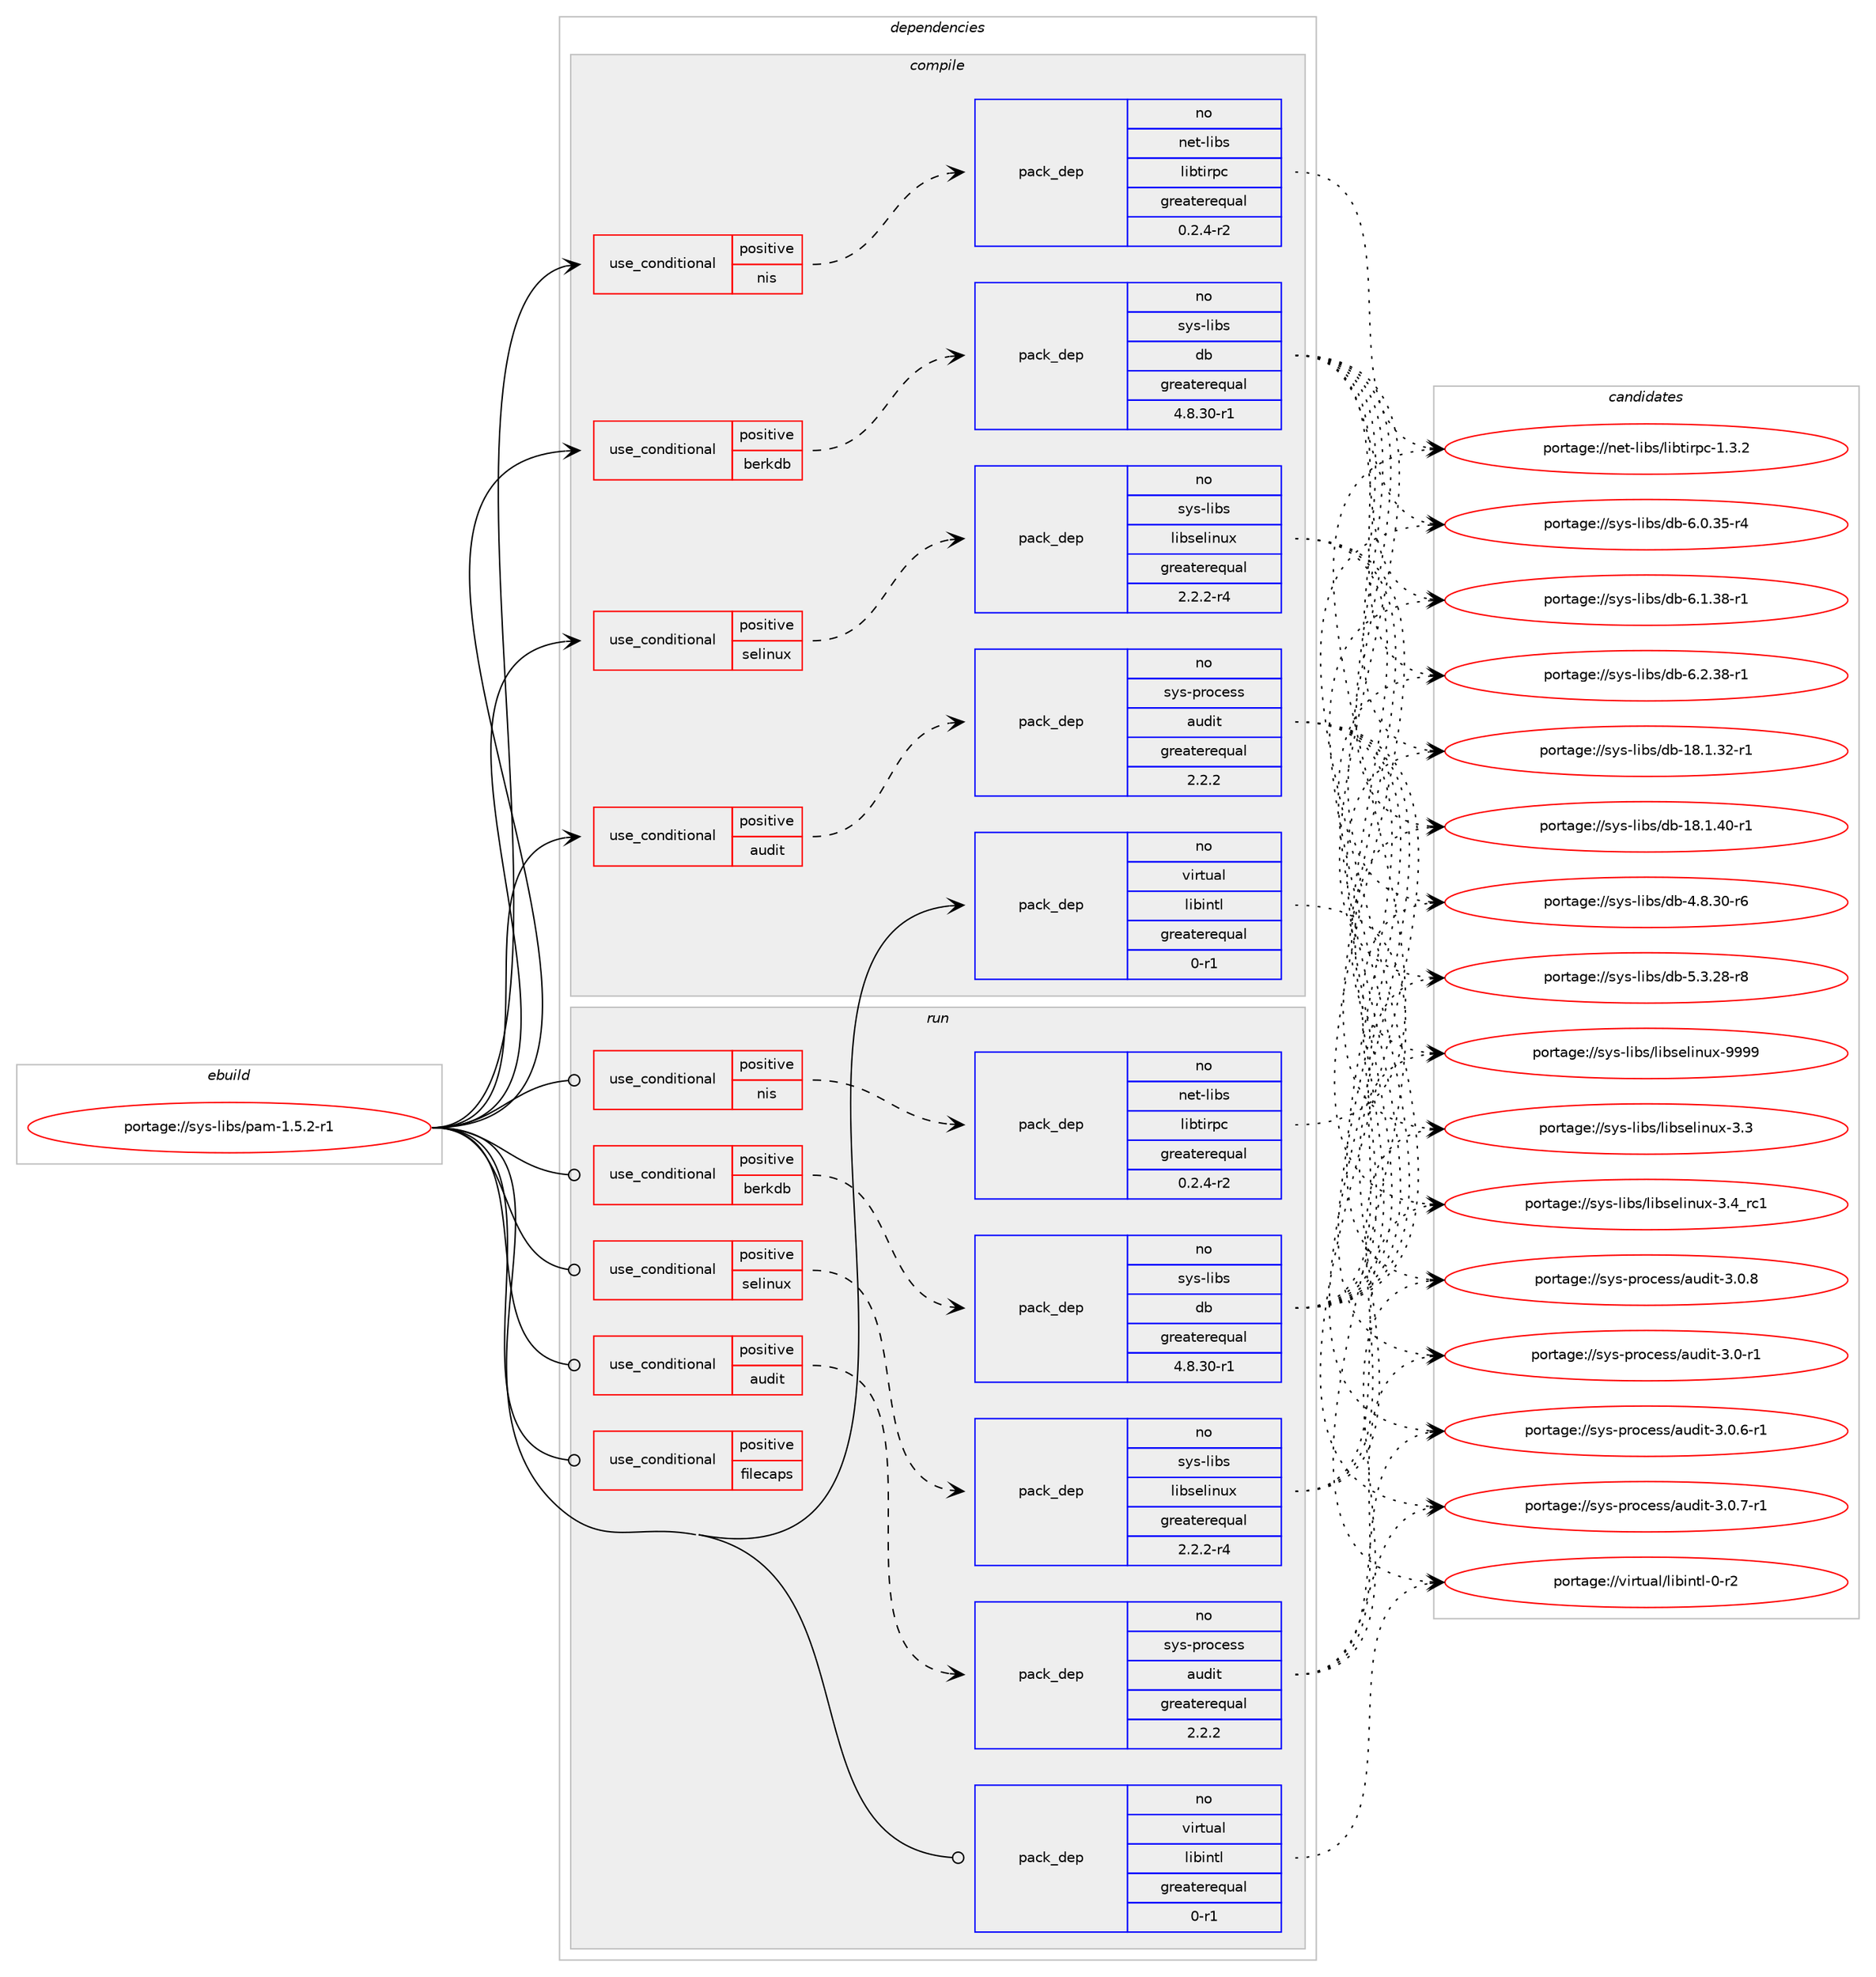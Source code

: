 digraph prolog {

# *************
# Graph options
# *************

newrank=true;
concentrate=true;
compound=true;
graph [rankdir=LR,fontname=Helvetica,fontsize=10,ranksep=1.5];#, ranksep=2.5, nodesep=0.2];
edge  [arrowhead=vee];
node  [fontname=Helvetica,fontsize=10];

# **********
# The ebuild
# **********

subgraph cluster_leftcol {
color=gray;
rank=same;
label=<<i>ebuild</i>>;
id [label="portage://sys-libs/pam-1.5.2-r1", color=red, width=4, href="../sys-libs/pam-1.5.2-r1.svg"];
}

# ****************
# The dependencies
# ****************

subgraph cluster_midcol {
color=gray;
label=<<i>dependencies</i>>;
subgraph cluster_compile {
fillcolor="#eeeeee";
style=filled;
label=<<i>compile</i>>;
subgraph cond600 {
dependency1888 [label=<<TABLE BORDER="0" CELLBORDER="1" CELLSPACING="0" CELLPADDING="4"><TR><TD ROWSPAN="3" CELLPADDING="10">use_conditional</TD></TR><TR><TD>positive</TD></TR><TR><TD>audit</TD></TR></TABLE>>, shape=none, color=red];
subgraph pack1283 {
dependency1889 [label=<<TABLE BORDER="0" CELLBORDER="1" CELLSPACING="0" CELLPADDING="4" WIDTH="220"><TR><TD ROWSPAN="6" CELLPADDING="30">pack_dep</TD></TR><TR><TD WIDTH="110">no</TD></TR><TR><TD>sys-process</TD></TR><TR><TD>audit</TD></TR><TR><TD>greaterequal</TD></TR><TR><TD>2.2.2</TD></TR></TABLE>>, shape=none, color=blue];
}
dependency1888:e -> dependency1889:w [weight=20,style="dashed",arrowhead="vee"];
}
id:e -> dependency1888:w [weight=20,style="solid",arrowhead="vee"];
subgraph cond601 {
dependency1890 [label=<<TABLE BORDER="0" CELLBORDER="1" CELLSPACING="0" CELLPADDING="4"><TR><TD ROWSPAN="3" CELLPADDING="10">use_conditional</TD></TR><TR><TD>positive</TD></TR><TR><TD>berkdb</TD></TR></TABLE>>, shape=none, color=red];
subgraph pack1284 {
dependency1891 [label=<<TABLE BORDER="0" CELLBORDER="1" CELLSPACING="0" CELLPADDING="4" WIDTH="220"><TR><TD ROWSPAN="6" CELLPADDING="30">pack_dep</TD></TR><TR><TD WIDTH="110">no</TD></TR><TR><TD>sys-libs</TD></TR><TR><TD>db</TD></TR><TR><TD>greaterequal</TD></TR><TR><TD>4.8.30-r1</TD></TR></TABLE>>, shape=none, color=blue];
}
dependency1890:e -> dependency1891:w [weight=20,style="dashed",arrowhead="vee"];
}
id:e -> dependency1890:w [weight=20,style="solid",arrowhead="vee"];
subgraph cond602 {
dependency1892 [label=<<TABLE BORDER="0" CELLBORDER="1" CELLSPACING="0" CELLPADDING="4"><TR><TD ROWSPAN="3" CELLPADDING="10">use_conditional</TD></TR><TR><TD>positive</TD></TR><TR><TD>nis</TD></TR></TABLE>>, shape=none, color=red];
# *** BEGIN UNKNOWN DEPENDENCY TYPE (TODO) ***
# dependency1892 -> package_dependency(portage://sys-libs/pam-1.5.2-r1,install,no,net-libs,libnsl,none,[,,],any_same_slot,[use(optenable(abi_x86_32),negative),use(optenable(abi_x86_64),negative),use(optenable(abi_x86_x32),negative),use(optenable(abi_mips_n32),negative),use(optenable(abi_mips_n64),negative),use(optenable(abi_mips_o32),negative),use(optenable(abi_s390_32),negative),use(optenable(abi_s390_64),negative)])
# *** END UNKNOWN DEPENDENCY TYPE (TODO) ***

subgraph pack1285 {
dependency1893 [label=<<TABLE BORDER="0" CELLBORDER="1" CELLSPACING="0" CELLPADDING="4" WIDTH="220"><TR><TD ROWSPAN="6" CELLPADDING="30">pack_dep</TD></TR><TR><TD WIDTH="110">no</TD></TR><TR><TD>net-libs</TD></TR><TR><TD>libtirpc</TD></TR><TR><TD>greaterequal</TD></TR><TR><TD>0.2.4-r2</TD></TR></TABLE>>, shape=none, color=blue];
}
dependency1892:e -> dependency1893:w [weight=20,style="dashed",arrowhead="vee"];
}
id:e -> dependency1892:w [weight=20,style="solid",arrowhead="vee"];
subgraph cond603 {
dependency1894 [label=<<TABLE BORDER="0" CELLBORDER="1" CELLSPACING="0" CELLPADDING="4"><TR><TD ROWSPAN="3" CELLPADDING="10">use_conditional</TD></TR><TR><TD>positive</TD></TR><TR><TD>selinux</TD></TR></TABLE>>, shape=none, color=red];
subgraph pack1286 {
dependency1895 [label=<<TABLE BORDER="0" CELLBORDER="1" CELLSPACING="0" CELLPADDING="4" WIDTH="220"><TR><TD ROWSPAN="6" CELLPADDING="30">pack_dep</TD></TR><TR><TD WIDTH="110">no</TD></TR><TR><TD>sys-libs</TD></TR><TR><TD>libselinux</TD></TR><TR><TD>greaterequal</TD></TR><TR><TD>2.2.2-r4</TD></TR></TABLE>>, shape=none, color=blue];
}
dependency1894:e -> dependency1895:w [weight=20,style="dashed",arrowhead="vee"];
}
id:e -> dependency1894:w [weight=20,style="solid",arrowhead="vee"];
# *** BEGIN UNKNOWN DEPENDENCY TYPE (TODO) ***
# id -> package_dependency(portage://sys-libs/pam-1.5.2-r1,install,no,virtual,libcrypt,none,[,,],any_same_slot,[use(optenable(abi_x86_32),negative),use(optenable(abi_x86_64),negative),use(optenable(abi_x86_x32),negative),use(optenable(abi_mips_n32),negative),use(optenable(abi_mips_n64),negative),use(optenable(abi_mips_o32),negative),use(optenable(abi_s390_32),negative),use(optenable(abi_s390_64),negative)])
# *** END UNKNOWN DEPENDENCY TYPE (TODO) ***

subgraph pack1287 {
dependency1896 [label=<<TABLE BORDER="0" CELLBORDER="1" CELLSPACING="0" CELLPADDING="4" WIDTH="220"><TR><TD ROWSPAN="6" CELLPADDING="30">pack_dep</TD></TR><TR><TD WIDTH="110">no</TD></TR><TR><TD>virtual</TD></TR><TR><TD>libintl</TD></TR><TR><TD>greaterequal</TD></TR><TR><TD>0-r1</TD></TR></TABLE>>, shape=none, color=blue];
}
id:e -> dependency1896:w [weight=20,style="solid",arrowhead="vee"];
}
subgraph cluster_compileandrun {
fillcolor="#eeeeee";
style=filled;
label=<<i>compile and run</i>>;
}
subgraph cluster_run {
fillcolor="#eeeeee";
style=filled;
label=<<i>run</i>>;
subgraph cond604 {
dependency1897 [label=<<TABLE BORDER="0" CELLBORDER="1" CELLSPACING="0" CELLPADDING="4"><TR><TD ROWSPAN="3" CELLPADDING="10">use_conditional</TD></TR><TR><TD>positive</TD></TR><TR><TD>audit</TD></TR></TABLE>>, shape=none, color=red];
subgraph pack1288 {
dependency1898 [label=<<TABLE BORDER="0" CELLBORDER="1" CELLSPACING="0" CELLPADDING="4" WIDTH="220"><TR><TD ROWSPAN="6" CELLPADDING="30">pack_dep</TD></TR><TR><TD WIDTH="110">no</TD></TR><TR><TD>sys-process</TD></TR><TR><TD>audit</TD></TR><TR><TD>greaterequal</TD></TR><TR><TD>2.2.2</TD></TR></TABLE>>, shape=none, color=blue];
}
dependency1897:e -> dependency1898:w [weight=20,style="dashed",arrowhead="vee"];
}
id:e -> dependency1897:w [weight=20,style="solid",arrowhead="odot"];
subgraph cond605 {
dependency1899 [label=<<TABLE BORDER="0" CELLBORDER="1" CELLSPACING="0" CELLPADDING="4"><TR><TD ROWSPAN="3" CELLPADDING="10">use_conditional</TD></TR><TR><TD>positive</TD></TR><TR><TD>berkdb</TD></TR></TABLE>>, shape=none, color=red];
subgraph pack1289 {
dependency1900 [label=<<TABLE BORDER="0" CELLBORDER="1" CELLSPACING="0" CELLPADDING="4" WIDTH="220"><TR><TD ROWSPAN="6" CELLPADDING="30">pack_dep</TD></TR><TR><TD WIDTH="110">no</TD></TR><TR><TD>sys-libs</TD></TR><TR><TD>db</TD></TR><TR><TD>greaterequal</TD></TR><TR><TD>4.8.30-r1</TD></TR></TABLE>>, shape=none, color=blue];
}
dependency1899:e -> dependency1900:w [weight=20,style="dashed",arrowhead="vee"];
}
id:e -> dependency1899:w [weight=20,style="solid",arrowhead="odot"];
subgraph cond606 {
dependency1901 [label=<<TABLE BORDER="0" CELLBORDER="1" CELLSPACING="0" CELLPADDING="4"><TR><TD ROWSPAN="3" CELLPADDING="10">use_conditional</TD></TR><TR><TD>positive</TD></TR><TR><TD>filecaps</TD></TR></TABLE>>, shape=none, color=red];
# *** BEGIN UNKNOWN DEPENDENCY TYPE (TODO) ***
# dependency1901 -> package_dependency(portage://sys-libs/pam-1.5.2-r1,run,no,sys-libs,libcap,none,[,,],[],[])
# *** END UNKNOWN DEPENDENCY TYPE (TODO) ***

}
id:e -> dependency1901:w [weight=20,style="solid",arrowhead="odot"];
subgraph cond607 {
dependency1902 [label=<<TABLE BORDER="0" CELLBORDER="1" CELLSPACING="0" CELLPADDING="4"><TR><TD ROWSPAN="3" CELLPADDING="10">use_conditional</TD></TR><TR><TD>positive</TD></TR><TR><TD>nis</TD></TR></TABLE>>, shape=none, color=red];
# *** BEGIN UNKNOWN DEPENDENCY TYPE (TODO) ***
# dependency1902 -> package_dependency(portage://sys-libs/pam-1.5.2-r1,run,no,net-libs,libnsl,none,[,,],any_same_slot,[use(optenable(abi_x86_32),negative),use(optenable(abi_x86_64),negative),use(optenable(abi_x86_x32),negative),use(optenable(abi_mips_n32),negative),use(optenable(abi_mips_n64),negative),use(optenable(abi_mips_o32),negative),use(optenable(abi_s390_32),negative),use(optenable(abi_s390_64),negative)])
# *** END UNKNOWN DEPENDENCY TYPE (TODO) ***

subgraph pack1290 {
dependency1903 [label=<<TABLE BORDER="0" CELLBORDER="1" CELLSPACING="0" CELLPADDING="4" WIDTH="220"><TR><TD ROWSPAN="6" CELLPADDING="30">pack_dep</TD></TR><TR><TD WIDTH="110">no</TD></TR><TR><TD>net-libs</TD></TR><TR><TD>libtirpc</TD></TR><TR><TD>greaterequal</TD></TR><TR><TD>0.2.4-r2</TD></TR></TABLE>>, shape=none, color=blue];
}
dependency1902:e -> dependency1903:w [weight=20,style="dashed",arrowhead="vee"];
}
id:e -> dependency1902:w [weight=20,style="solid",arrowhead="odot"];
subgraph cond608 {
dependency1904 [label=<<TABLE BORDER="0" CELLBORDER="1" CELLSPACING="0" CELLPADDING="4"><TR><TD ROWSPAN="3" CELLPADDING="10">use_conditional</TD></TR><TR><TD>positive</TD></TR><TR><TD>selinux</TD></TR></TABLE>>, shape=none, color=red];
subgraph pack1291 {
dependency1905 [label=<<TABLE BORDER="0" CELLBORDER="1" CELLSPACING="0" CELLPADDING="4" WIDTH="220"><TR><TD ROWSPAN="6" CELLPADDING="30">pack_dep</TD></TR><TR><TD WIDTH="110">no</TD></TR><TR><TD>sys-libs</TD></TR><TR><TD>libselinux</TD></TR><TR><TD>greaterequal</TD></TR><TR><TD>2.2.2-r4</TD></TR></TABLE>>, shape=none, color=blue];
}
dependency1904:e -> dependency1905:w [weight=20,style="dashed",arrowhead="vee"];
}
id:e -> dependency1904:w [weight=20,style="solid",arrowhead="odot"];
# *** BEGIN UNKNOWN DEPENDENCY TYPE (TODO) ***
# id -> package_dependency(portage://sys-libs/pam-1.5.2-r1,run,no,virtual,libcrypt,none,[,,],any_same_slot,[use(optenable(abi_x86_32),negative),use(optenable(abi_x86_64),negative),use(optenable(abi_x86_x32),negative),use(optenable(abi_mips_n32),negative),use(optenable(abi_mips_n64),negative),use(optenable(abi_mips_o32),negative),use(optenable(abi_s390_32),negative),use(optenable(abi_s390_64),negative)])
# *** END UNKNOWN DEPENDENCY TYPE (TODO) ***

subgraph pack1292 {
dependency1906 [label=<<TABLE BORDER="0" CELLBORDER="1" CELLSPACING="0" CELLPADDING="4" WIDTH="220"><TR><TD ROWSPAN="6" CELLPADDING="30">pack_dep</TD></TR><TR><TD WIDTH="110">no</TD></TR><TR><TD>virtual</TD></TR><TR><TD>libintl</TD></TR><TR><TD>greaterequal</TD></TR><TR><TD>0-r1</TD></TR></TABLE>>, shape=none, color=blue];
}
id:e -> dependency1906:w [weight=20,style="solid",arrowhead="odot"];
}
}

# **************
# The candidates
# **************

subgraph cluster_choices {
rank=same;
color=gray;
label=<<i>candidates</i>>;

subgraph choice1283 {
color=black;
nodesep=1;
choice11512111545112114111991011151154797117100105116455146484511449 [label="portage://sys-process/audit-3.0-r1", color=red, width=4,href="../sys-process/audit-3.0-r1.svg"];
choice115121115451121141119910111511547971171001051164551464846544511449 [label="portage://sys-process/audit-3.0.6-r1", color=red, width=4,href="../sys-process/audit-3.0.6-r1.svg"];
choice115121115451121141119910111511547971171001051164551464846554511449 [label="portage://sys-process/audit-3.0.7-r1", color=red, width=4,href="../sys-process/audit-3.0.7-r1.svg"];
choice11512111545112114111991011151154797117100105116455146484656 [label="portage://sys-process/audit-3.0.8", color=red, width=4,href="../sys-process/audit-3.0.8.svg"];
dependency1889:e -> choice11512111545112114111991011151154797117100105116455146484511449:w [style=dotted,weight="100"];
dependency1889:e -> choice115121115451121141119910111511547971171001051164551464846544511449:w [style=dotted,weight="100"];
dependency1889:e -> choice115121115451121141119910111511547971171001051164551464846554511449:w [style=dotted,weight="100"];
dependency1889:e -> choice11512111545112114111991011151154797117100105116455146484656:w [style=dotted,weight="100"];
}
subgraph choice1284 {
color=black;
nodesep=1;
choice1151211154510810598115471009845495646494651504511449 [label="portage://sys-libs/db-18.1.32-r1", color=red, width=4,href="../sys-libs/db-18.1.32-r1.svg"];
choice1151211154510810598115471009845495646494652484511449 [label="portage://sys-libs/db-18.1.40-r1", color=red, width=4,href="../sys-libs/db-18.1.40-r1.svg"];
choice11512111545108105981154710098455246564651484511454 [label="portage://sys-libs/db-4.8.30-r6", color=red, width=4,href="../sys-libs/db-4.8.30-r6.svg"];
choice11512111545108105981154710098455346514650564511456 [label="portage://sys-libs/db-5.3.28-r8", color=red, width=4,href="../sys-libs/db-5.3.28-r8.svg"];
choice11512111545108105981154710098455446484651534511452 [label="portage://sys-libs/db-6.0.35-r4", color=red, width=4,href="../sys-libs/db-6.0.35-r4.svg"];
choice11512111545108105981154710098455446494651564511449 [label="portage://sys-libs/db-6.1.38-r1", color=red, width=4,href="../sys-libs/db-6.1.38-r1.svg"];
choice11512111545108105981154710098455446504651564511449 [label="portage://sys-libs/db-6.2.38-r1", color=red, width=4,href="../sys-libs/db-6.2.38-r1.svg"];
dependency1891:e -> choice1151211154510810598115471009845495646494651504511449:w [style=dotted,weight="100"];
dependency1891:e -> choice1151211154510810598115471009845495646494652484511449:w [style=dotted,weight="100"];
dependency1891:e -> choice11512111545108105981154710098455246564651484511454:w [style=dotted,weight="100"];
dependency1891:e -> choice11512111545108105981154710098455346514650564511456:w [style=dotted,weight="100"];
dependency1891:e -> choice11512111545108105981154710098455446484651534511452:w [style=dotted,weight="100"];
dependency1891:e -> choice11512111545108105981154710098455446494651564511449:w [style=dotted,weight="100"];
dependency1891:e -> choice11512111545108105981154710098455446504651564511449:w [style=dotted,weight="100"];
}
subgraph choice1285 {
color=black;
nodesep=1;
choice1101011164510810598115471081059811610511411299454946514650 [label="portage://net-libs/libtirpc-1.3.2", color=red, width=4,href="../net-libs/libtirpc-1.3.2.svg"];
dependency1893:e -> choice1101011164510810598115471081059811610511411299454946514650:w [style=dotted,weight="100"];
}
subgraph choice1286 {
color=black;
nodesep=1;
choice1151211154510810598115471081059811510110810511011712045514651 [label="portage://sys-libs/libselinux-3.3", color=red, width=4,href="../sys-libs/libselinux-3.3.svg"];
choice1151211154510810598115471081059811510110810511011712045514652951149949 [label="portage://sys-libs/libselinux-3.4_rc1", color=red, width=4,href="../sys-libs/libselinux-3.4_rc1.svg"];
choice115121115451081059811547108105981151011081051101171204557575757 [label="portage://sys-libs/libselinux-9999", color=red, width=4,href="../sys-libs/libselinux-9999.svg"];
dependency1895:e -> choice1151211154510810598115471081059811510110810511011712045514651:w [style=dotted,weight="100"];
dependency1895:e -> choice1151211154510810598115471081059811510110810511011712045514652951149949:w [style=dotted,weight="100"];
dependency1895:e -> choice115121115451081059811547108105981151011081051101171204557575757:w [style=dotted,weight="100"];
}
subgraph choice1287 {
color=black;
nodesep=1;
choice11810511411611797108471081059810511011610845484511450 [label="portage://virtual/libintl-0-r2", color=red, width=4,href="../virtual/libintl-0-r2.svg"];
dependency1896:e -> choice11810511411611797108471081059810511011610845484511450:w [style=dotted,weight="100"];
}
subgraph choice1288 {
color=black;
nodesep=1;
choice11512111545112114111991011151154797117100105116455146484511449 [label="portage://sys-process/audit-3.0-r1", color=red, width=4,href="../sys-process/audit-3.0-r1.svg"];
choice115121115451121141119910111511547971171001051164551464846544511449 [label="portage://sys-process/audit-3.0.6-r1", color=red, width=4,href="../sys-process/audit-3.0.6-r1.svg"];
choice115121115451121141119910111511547971171001051164551464846554511449 [label="portage://sys-process/audit-3.0.7-r1", color=red, width=4,href="../sys-process/audit-3.0.7-r1.svg"];
choice11512111545112114111991011151154797117100105116455146484656 [label="portage://sys-process/audit-3.0.8", color=red, width=4,href="../sys-process/audit-3.0.8.svg"];
dependency1898:e -> choice11512111545112114111991011151154797117100105116455146484511449:w [style=dotted,weight="100"];
dependency1898:e -> choice115121115451121141119910111511547971171001051164551464846544511449:w [style=dotted,weight="100"];
dependency1898:e -> choice115121115451121141119910111511547971171001051164551464846554511449:w [style=dotted,weight="100"];
dependency1898:e -> choice11512111545112114111991011151154797117100105116455146484656:w [style=dotted,weight="100"];
}
subgraph choice1289 {
color=black;
nodesep=1;
choice1151211154510810598115471009845495646494651504511449 [label="portage://sys-libs/db-18.1.32-r1", color=red, width=4,href="../sys-libs/db-18.1.32-r1.svg"];
choice1151211154510810598115471009845495646494652484511449 [label="portage://sys-libs/db-18.1.40-r1", color=red, width=4,href="../sys-libs/db-18.1.40-r1.svg"];
choice11512111545108105981154710098455246564651484511454 [label="portage://sys-libs/db-4.8.30-r6", color=red, width=4,href="../sys-libs/db-4.8.30-r6.svg"];
choice11512111545108105981154710098455346514650564511456 [label="portage://sys-libs/db-5.3.28-r8", color=red, width=4,href="../sys-libs/db-5.3.28-r8.svg"];
choice11512111545108105981154710098455446484651534511452 [label="portage://sys-libs/db-6.0.35-r4", color=red, width=4,href="../sys-libs/db-6.0.35-r4.svg"];
choice11512111545108105981154710098455446494651564511449 [label="portage://sys-libs/db-6.1.38-r1", color=red, width=4,href="../sys-libs/db-6.1.38-r1.svg"];
choice11512111545108105981154710098455446504651564511449 [label="portage://sys-libs/db-6.2.38-r1", color=red, width=4,href="../sys-libs/db-6.2.38-r1.svg"];
dependency1900:e -> choice1151211154510810598115471009845495646494651504511449:w [style=dotted,weight="100"];
dependency1900:e -> choice1151211154510810598115471009845495646494652484511449:w [style=dotted,weight="100"];
dependency1900:e -> choice11512111545108105981154710098455246564651484511454:w [style=dotted,weight="100"];
dependency1900:e -> choice11512111545108105981154710098455346514650564511456:w [style=dotted,weight="100"];
dependency1900:e -> choice11512111545108105981154710098455446484651534511452:w [style=dotted,weight="100"];
dependency1900:e -> choice11512111545108105981154710098455446494651564511449:w [style=dotted,weight="100"];
dependency1900:e -> choice11512111545108105981154710098455446504651564511449:w [style=dotted,weight="100"];
}
subgraph choice1290 {
color=black;
nodesep=1;
choice1101011164510810598115471081059811610511411299454946514650 [label="portage://net-libs/libtirpc-1.3.2", color=red, width=4,href="../net-libs/libtirpc-1.3.2.svg"];
dependency1903:e -> choice1101011164510810598115471081059811610511411299454946514650:w [style=dotted,weight="100"];
}
subgraph choice1291 {
color=black;
nodesep=1;
choice1151211154510810598115471081059811510110810511011712045514651 [label="portage://sys-libs/libselinux-3.3", color=red, width=4,href="../sys-libs/libselinux-3.3.svg"];
choice1151211154510810598115471081059811510110810511011712045514652951149949 [label="portage://sys-libs/libselinux-3.4_rc1", color=red, width=4,href="../sys-libs/libselinux-3.4_rc1.svg"];
choice115121115451081059811547108105981151011081051101171204557575757 [label="portage://sys-libs/libselinux-9999", color=red, width=4,href="../sys-libs/libselinux-9999.svg"];
dependency1905:e -> choice1151211154510810598115471081059811510110810511011712045514651:w [style=dotted,weight="100"];
dependency1905:e -> choice1151211154510810598115471081059811510110810511011712045514652951149949:w [style=dotted,weight="100"];
dependency1905:e -> choice115121115451081059811547108105981151011081051101171204557575757:w [style=dotted,weight="100"];
}
subgraph choice1292 {
color=black;
nodesep=1;
choice11810511411611797108471081059810511011610845484511450 [label="portage://virtual/libintl-0-r2", color=red, width=4,href="../virtual/libintl-0-r2.svg"];
dependency1906:e -> choice11810511411611797108471081059810511011610845484511450:w [style=dotted,weight="100"];
}
}

}
